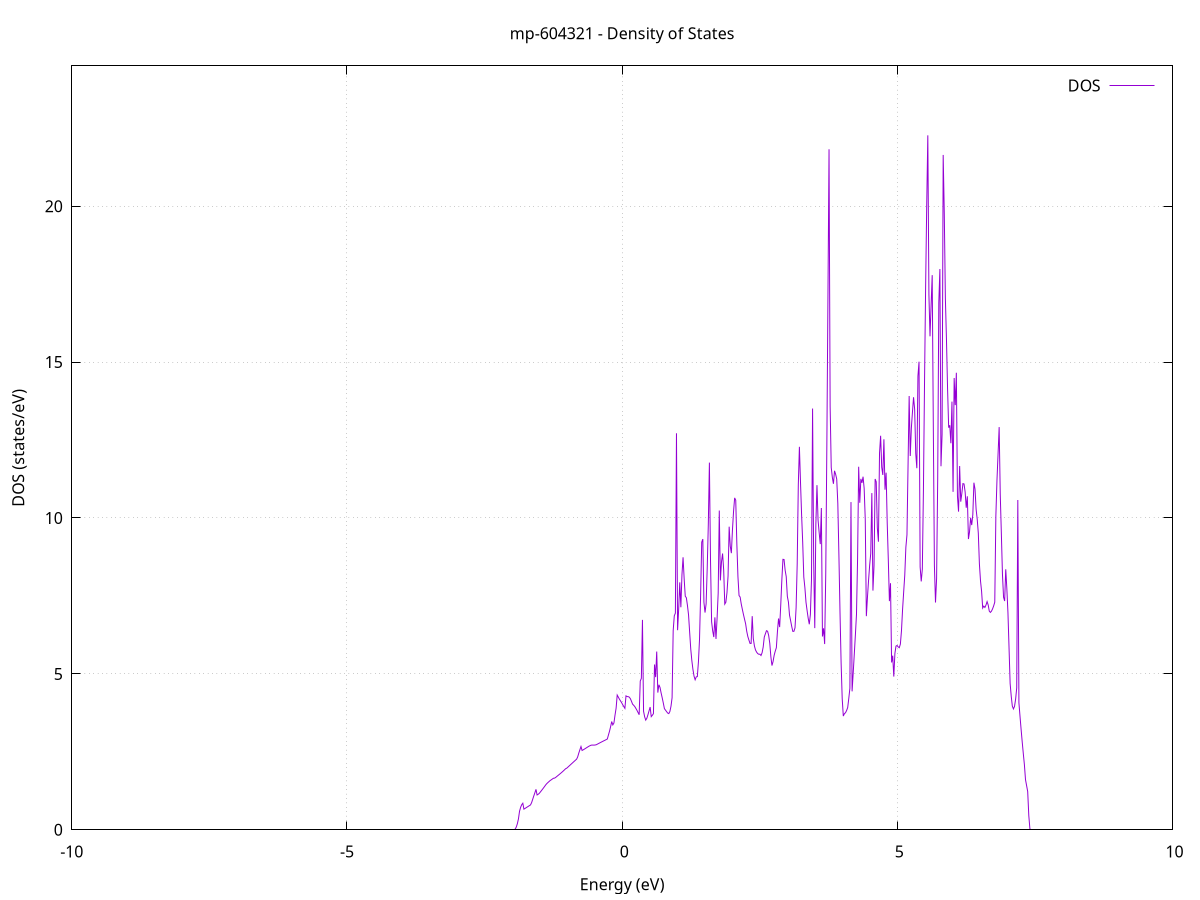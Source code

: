 set title 'mp-604321 - Density of States'
set xlabel 'Energy (eV)'
set ylabel 'DOS (states/eV)'
set grid
set xrange [-10:10]
set yrange [0:24.501]
set xzeroaxis lt -1
set terminal png size 800,600
set output 'mp-604321_dos_gnuplot.png'
plot '-' using 1:2 with lines title 'DOS'
-30.662000 0.000000
-30.642000 0.000000
-30.622100 0.000000
-30.602100 0.000000
-30.582200 0.000000
-30.562200 0.000000
-30.542300 0.000000
-30.522400 0.000000
-30.502400 0.000000
-30.482500 0.000000
-30.462500 0.000000
-30.442600 0.000000
-30.422600 0.000000
-30.402700 0.000000
-30.382800 0.000000
-30.362800 0.000000
-30.342900 0.000000
-30.322900 0.000000
-30.303000 0.000000
-30.283000 0.000000
-30.263100 0.000000
-30.243200 0.000000
-30.223200 0.000000
-30.203300 0.000000
-30.183300 0.000000
-30.163400 0.000000
-30.143400 0.000000
-30.123500 0.000000
-30.103600 0.000000
-30.083600 0.000000
-30.063700 0.000000
-30.043700 0.000000
-30.023800 0.000000
-30.003800 0.000000
-29.983900 0.000000
-29.964000 0.000000
-29.944000 0.000000
-29.924100 0.000000
-29.904100 0.000000
-29.884200 0.000000
-29.864200 0.000000
-29.844300 0.000000
-29.824400 0.000000
-29.804400 0.000000
-29.784500 0.000000
-29.764500 0.000000
-29.744600 0.000000
-29.724600 0.000000
-29.704700 0.000000
-29.684800 0.000000
-29.664800 0.000000
-29.644900 0.000000
-29.624900 0.000000
-29.605000 0.000000
-29.585000 0.000000
-29.565100 0.000000
-29.545200 0.000000
-29.525200 0.000000
-29.505300 0.000000
-29.485300 0.000000
-29.465400 0.000000
-29.445400 0.000000
-29.425500 0.000000
-29.405600 0.000000
-29.385600 0.000000
-29.365700 0.000000
-29.345700 0.000000
-29.325800 0.000000
-29.305800 0.000000
-29.285900 0.000000
-29.266000 0.000000
-29.246000 0.000000
-29.226100 0.000000
-29.206100 0.000000
-29.186200 0.000000
-29.166200 0.000000
-29.146300 0.000000
-29.126400 0.000000
-29.106400 0.000000
-29.086500 0.000000
-29.066500 0.000000
-29.046600 0.000000
-29.026600 0.000000
-29.006700 0.000000
-28.986800 0.000000
-28.966800 0.000000
-28.946900 0.000000
-28.926900 0.000000
-28.907000 0.000000
-28.887000 0.000000
-28.867100 0.000000
-28.847200 1112.908500
-28.827200 0.000000
-28.807300 0.000000
-28.787300 0.000000
-28.767400 0.000000
-28.747400 0.000000
-28.727500 0.000000
-28.707600 0.000000
-28.687600 0.000000
-28.667700 0.000000
-28.647700 0.000000
-28.627800 0.000000
-28.607800 0.000000
-28.587900 0.000000
-28.568000 0.000000
-28.548000 0.000000
-28.528100 0.000000
-28.508100 0.000000
-28.488200 0.000000
-28.468200 0.000000
-28.448300 0.000000
-28.428400 0.000000
-28.408400 0.000000
-28.388500 0.000000
-28.368500 0.000000
-28.348600 0.000000
-28.328600 0.000000
-28.308700 0.000000
-28.288800 0.000000
-28.268800 0.000000
-28.248900 0.000000
-28.228900 0.000000
-28.209000 0.000000
-28.189000 0.000000
-28.169100 0.000000
-28.149200 0.000000
-28.129200 0.000000
-28.109300 0.000000
-28.089300 0.000000
-28.069400 0.000000
-28.049400 0.000000
-28.029500 0.000000
-28.009600 0.000000
-27.989600 0.000000
-27.969700 0.000000
-27.949700 0.000000
-27.929800 0.000000
-27.909800 0.000000
-27.889900 0.000000
-27.870000 0.000000
-27.850000 0.000000
-27.830100 0.000000
-27.810100 0.000000
-27.790200 0.000000
-27.770200 0.000000
-27.750300 0.000000
-27.730400 0.000000
-27.710400 0.000000
-27.690500 0.000000
-27.670500 0.000000
-27.650600 0.000000
-27.630600 0.000000
-27.610700 0.000000
-27.590800 0.000000
-27.570800 0.000000
-27.550900 0.000000
-27.530900 0.000000
-27.511000 0.000000
-27.491000 0.000000
-27.471100 0.000000
-27.451200 0.000000
-27.431200 0.000000
-27.411300 0.000000
-27.391300 0.000000
-27.371400 0.000000
-27.351500 0.000000
-27.331500 0.000000
-27.311600 0.000000
-27.291600 0.000000
-27.271700 0.000000
-27.251700 0.000000
-27.231800 0.000000
-27.211900 0.000000
-27.191900 0.000000
-27.172000 0.000000
-27.152000 0.000000
-27.132100 0.000000
-27.112100 0.000000
-27.092200 0.000000
-27.072300 0.000000
-27.052300 0.000000
-27.032400 0.000000
-27.012400 0.000000
-26.992500 0.000000
-26.972500 0.000000
-26.952600 0.000000
-26.932700 0.000000
-26.912700 0.000000
-26.892800 0.000000
-26.872800 0.000000
-26.852900 0.000000
-26.832900 0.000000
-26.813000 0.000000
-26.793100 0.000000
-26.773100 0.000000
-26.753200 0.000000
-26.733200 0.000000
-26.713300 0.000000
-26.693300 0.000000
-26.673400 0.000000
-26.653500 0.000000
-26.633500 0.000000
-26.613600 0.000000
-26.593600 0.000000
-26.573700 0.000000
-26.553700 0.000000
-26.533800 0.000000
-26.513900 0.000000
-26.493900 0.000000
-26.474000 0.000000
-26.454000 0.000000
-26.434100 0.000000
-26.414100 0.000000
-26.394200 0.000000
-26.374300 0.000000
-26.354300 0.000000
-26.334400 0.000000
-26.314400 0.000000
-26.294500 0.000000
-26.274500 0.000000
-26.254600 0.000000
-26.234700 0.000000
-26.214700 0.000000
-26.194800 0.000000
-26.174800 0.000000
-26.154900 0.000000
-26.134900 0.000000
-26.115000 0.000000
-26.095100 0.000000
-26.075100 0.000000
-26.055200 0.000000
-26.035200 0.000000
-26.015300 0.000000
-25.995300 0.000000
-25.975400 0.000000
-25.955500 0.000000
-25.935500 0.000000
-25.915600 0.000000
-25.895600 0.000000
-25.875700 0.000000
-25.855700 0.000000
-25.835800 0.000000
-25.815900 0.000000
-25.795900 0.000000
-25.776000 0.000000
-25.756000 0.000000
-25.736100 0.000000
-25.716100 0.000000
-25.696200 0.000000
-25.676300 0.000000
-25.656300 0.000000
-25.636400 0.000000
-25.616400 0.000000
-25.596500 0.000000
-25.576500 0.000000
-25.556600 0.000000
-25.536700 0.000000
-25.516700 0.000000
-25.496800 0.000000
-25.476800 0.000000
-25.456900 0.000000
-25.436900 0.000000
-25.417000 0.000000
-25.397100 0.000000
-25.377100 0.000000
-25.357200 0.000000
-25.337200 0.000000
-25.317300 0.000000
-25.297300 0.000000
-25.277400 0.000000
-25.257500 0.000000
-25.237500 0.000000
-25.217600 0.000000
-25.197600 0.000000
-25.177700 0.000000
-25.157700 0.000000
-25.137800 0.000000
-25.117900 0.000000
-25.097900 0.000000
-25.078000 0.000000
-25.058000 0.000000
-25.038100 0.000000
-25.018100 0.000000
-24.998200 0.000000
-24.978300 0.000000
-24.958300 0.000000
-24.938400 0.000000
-24.918400 0.000000
-24.898500 0.000000
-24.878500 0.000000
-24.858600 0.000000
-24.838700 0.000000
-24.818700 0.000000
-24.798800 0.000000
-24.778800 0.000000
-24.758900 0.000000
-24.738900 0.000000
-24.719000 0.000000
-24.699100 0.000000
-24.679100 0.000000
-24.659200 0.000000
-24.639200 0.000000
-24.619300 0.000000
-24.599300 0.000000
-24.579400 0.000000
-24.559500 0.000000
-24.539500 0.000000
-24.519600 0.000000
-24.499600 0.000000
-24.479700 0.000000
-24.459700 0.000000
-24.439800 0.000000
-24.419900 0.000000
-24.399900 0.000000
-24.380000 0.000000
-24.360000 0.000000
-24.340100 0.000000
-24.320100 0.000000
-24.300200 0.000000
-24.280300 0.000000
-24.260300 0.000000
-24.240400 0.000000
-24.220400 0.000000
-24.200500 0.000000
-24.180500 0.000000
-24.160600 0.000000
-24.140700 0.000000
-24.120700 0.000000
-24.100800 0.000000
-24.080800 0.000000
-24.060900 0.000000
-24.040900 0.000000
-24.021000 0.000000
-24.001100 0.000000
-23.981100 0.000000
-23.961200 0.000000
-23.941200 0.000000
-23.921300 0.000000
-23.901300 0.000000
-23.881400 0.000000
-23.861500 0.000000
-23.841500 0.000000
-23.821600 0.000000
-23.801600 0.000000
-23.781700 0.000000
-23.761800 0.000000
-23.741800 0.000000
-23.721900 0.000000
-23.701900 0.000000
-23.682000 0.000000
-23.662000 0.000000
-23.642100 0.000000
-23.622200 0.000000
-23.602200 0.000000
-23.582300 0.000000
-23.562300 0.000000
-23.542400 0.000000
-23.522400 0.000000
-23.502500 0.000000
-23.482600 0.000000
-23.462600 0.000000
-23.442700 0.000000
-23.422700 0.000000
-23.402800 0.000000
-23.382800 0.000000
-23.362900 0.000000
-23.343000 0.000000
-23.323000 0.000000
-23.303100 0.000000
-23.283100 0.000000
-23.263200 0.000000
-23.243200 0.000000
-23.223300 0.000000
-23.203400 0.000000
-23.183400 0.000000
-23.163500 0.000000
-23.143500 0.000000
-23.123600 0.000000
-23.103600 0.000000
-23.083700 0.000000
-23.063800 0.000000
-23.043800 0.000000
-23.023900 0.000000
-23.003900 0.000000
-22.984000 0.000000
-22.964000 0.000000
-22.944100 0.000000
-22.924200 0.000000
-22.904200 0.000000
-22.884300 0.000000
-22.864300 0.000000
-22.844400 0.000000
-22.824400 0.000000
-22.804500 0.000000
-22.784600 0.000000
-22.764600 0.000000
-22.744700 0.000000
-22.724700 0.000000
-22.704800 0.000000
-22.684800 0.000000
-22.664900 0.000000
-22.645000 0.000000
-22.625000 0.000000
-22.605100 0.000000
-22.585100 0.000000
-22.565200 0.000000
-22.545200 0.000000
-22.525300 0.000000
-22.505400 0.000000
-22.485400 0.000000
-22.465500 0.000000
-22.445500 0.000000
-22.425600 0.000000
-22.405600 0.000000
-22.385700 0.000000
-22.365800 0.000000
-22.345800 0.000000
-22.325900 0.000000
-22.305900 0.000000
-22.286000 0.000000
-22.266000 0.000000
-22.246100 0.000000
-22.226200 0.000000
-22.206200 0.000000
-22.186300 0.000000
-22.166300 0.000000
-22.146400 0.000000
-22.126400 0.000000
-22.106500 0.000000
-22.086600 0.000000
-22.066600 0.000000
-22.046700 0.000000
-22.026700 0.000000
-22.006800 0.000000
-21.986800 0.000000
-21.966900 0.000000
-21.947000 0.000000
-21.927000 0.000000
-21.907100 0.000000
-21.887100 0.000000
-21.867200 0.000000
-21.847200 0.000000
-21.827300 0.000000
-21.807400 0.000000
-21.787400 0.000000
-21.767500 0.000000
-21.747500 0.000000
-21.727600 0.000000
-21.707600 0.000000
-21.687700 0.000000
-21.667800 0.000000
-21.647800 0.000000
-21.627900 0.000000
-21.607900 0.000000
-21.588000 0.000000
-21.568000 0.000000
-21.548100 0.000000
-21.528200 0.000000
-21.508200 0.000000
-21.488300 0.000000
-21.468300 0.000000
-21.448400 0.000000
-21.428400 0.000000
-21.408500 0.000000
-21.388600 0.000000
-21.368600 0.000000
-21.348700 0.000000
-21.328700 0.000000
-21.308800 0.000000
-21.288800 0.000000
-21.268900 0.000000
-21.249000 0.000000
-21.229000 0.000000
-21.209100 0.000000
-21.189100 0.000000
-21.169200 0.000000
-21.149200 0.000000
-21.129300 0.000000
-21.109400 0.000000
-21.089400 0.000000
-21.069500 0.000000
-21.049500 0.000000
-21.029600 0.000000
-21.009600 0.000000
-20.989700 0.000000
-20.969800 0.000000
-20.949800 0.000000
-20.929900 0.000000
-20.909900 0.000000
-20.890000 0.000000
-20.870000 0.000000
-20.850100 0.000000
-20.830200 0.000000
-20.810200 0.000000
-20.790300 0.000000
-20.770300 0.000000
-20.750400 0.000000
-20.730400 0.000000
-20.710500 0.000000
-20.690600 0.000000
-20.670600 0.000000
-20.650700 0.000000
-20.630700 0.000000
-20.610800 0.000000
-20.590800 0.000000
-20.570900 0.000000
-20.551000 0.000000
-20.531000 0.000000
-20.511100 0.000000
-20.491100 0.000000
-20.471200 0.000000
-20.451200 0.000000
-20.431300 0.000000
-20.411400 0.000000
-20.391400 0.000000
-20.371500 0.000000
-20.351500 0.000000
-20.331600 0.000000
-20.311600 0.000000
-20.291700 0.000000
-20.271800 0.000000
-20.251800 0.000000
-20.231900 0.000000
-20.211900 0.000000
-20.192000 0.000000
-20.172100 0.000000
-20.152100 0.000000
-20.132200 0.000000
-20.112200 0.000000
-20.092300 0.000000
-20.072300 0.000000
-20.052400 0.000000
-20.032500 0.000000
-20.012500 0.000000
-19.992600 0.000000
-19.972600 0.000000
-19.952700 0.000000
-19.932700 0.000000
-19.912800 0.000000
-19.892900 0.000000
-19.872900 0.000000
-19.853000 0.000000
-19.833000 0.000000
-19.813100 0.000000
-19.793100 0.000000
-19.773200 0.000000
-19.753300 0.000000
-19.733300 0.000000
-19.713400 0.000000
-19.693400 0.000000
-19.673500 0.000000
-19.653500 0.000000
-19.633600 0.000000
-19.613700 0.000000
-19.593700 0.000000
-19.573800 0.000000
-19.553800 0.000000
-19.533900 0.000000
-19.513900 0.000000
-19.494000 0.000000
-19.474100 0.000000
-19.454100 0.000000
-19.434200 0.000000
-19.414200 0.000000
-19.394300 0.000000
-19.374300 0.000000
-19.354400 0.000000
-19.334500 0.000000
-19.314500 0.000000
-19.294600 0.000000
-19.274600 0.000000
-19.254700 0.000000
-19.234700 0.000000
-19.214800 0.000000
-19.194900 0.000000
-19.174900 0.000000
-19.155000 0.000000
-19.135000 0.000000
-19.115100 0.000000
-19.095100 0.000000
-19.075200 0.000000
-19.055300 0.000000
-19.035300 0.000000
-19.015400 0.000000
-18.995400 0.000000
-18.975500 0.000000
-18.955500 0.000000
-18.935600 0.000000
-18.915700 0.000000
-18.895700 0.000000
-18.875800 0.000000
-18.855800 0.000000
-18.835900 0.000000
-18.815900 0.000000
-18.796000 0.000000
-18.776100 0.000000
-18.756100 0.000000
-18.736200 0.000000
-18.716200 0.000000
-18.696300 0.000000
-18.676300 0.000000
-18.656400 0.000000
-18.636500 0.000000
-18.616500 0.000000
-18.596600 0.000000
-18.576600 0.000000
-18.556700 0.000000
-18.536700 0.000000
-18.516800 0.000000
-18.496900 0.000000
-18.476900 0.000000
-18.457000 0.000000
-18.437000 0.000000
-18.417100 0.000000
-18.397100 0.000000
-18.377200 0.000000
-18.357300 0.000000
-18.337300 0.000000
-18.317400 0.000000
-18.297400 0.000000
-18.277500 0.000000
-18.257500 0.000000
-18.237600 0.000000
-18.217700 0.000000
-18.197700 0.000000
-18.177800 0.000000
-18.157800 0.000000
-18.137900 0.000000
-18.117900 0.000000
-18.098000 0.000000
-18.078100 0.000000
-18.058100 0.000000
-18.038200 0.000000
-18.018200 0.000000
-17.998300 0.000000
-17.978300 0.000000
-17.958400 0.000000
-17.938500 0.000000
-17.918500 0.000000
-17.898600 0.000000
-17.878600 0.000000
-17.858700 0.000000
-17.838700 0.000000
-17.818800 0.000000
-17.798900 0.000000
-17.778900 0.000000
-17.759000 0.000000
-17.739000 0.000000
-17.719100 0.000000
-17.699100 0.000000
-17.679200 0.000000
-17.659300 0.000000
-17.639300 0.000000
-17.619400 0.000000
-17.599400 0.000000
-17.579500 0.000000
-17.559500 0.000000
-17.539600 0.000000
-17.519700 0.000000
-17.499700 0.000000
-17.479800 0.000000
-17.459800 0.000000
-17.439900 0.000000
-17.419900 0.000000
-17.400000 0.000000
-17.380100 0.000000
-17.360100 0.000000
-17.340200 0.000000
-17.320200 0.000000
-17.300300 0.000000
-17.280300 0.000000
-17.260400 0.000000
-17.240500 0.000000
-17.220500 0.000000
-17.200600 0.000000
-17.180600 0.000000
-17.160700 0.000000
-17.140700 0.000000
-17.120800 0.000000
-17.100900 0.000000
-17.080900 0.000000
-17.061000 0.000000
-17.041000 0.000000
-17.021100 0.000000
-17.001100 0.000000
-16.981200 0.000000
-16.961300 0.000000
-16.941300 0.000000
-16.921400 0.000000
-16.901400 0.000000
-16.881500 0.000000
-16.861500 0.000000
-16.841600 0.000000
-16.821700 0.000000
-16.801700 0.000000
-16.781800 0.000000
-16.761800 0.000000
-16.741900 0.000000
-16.721900 0.000000
-16.702000 0.000000
-16.682100 0.000000
-16.662100 0.000000
-16.642200 0.000000
-16.622200 0.000000
-16.602300 0.000000
-16.582300 0.000000
-16.562400 0.000000
-16.542500 0.000000
-16.522500 0.000000
-16.502600 0.000000
-16.482600 0.000000
-16.462700 0.000000
-16.442800 0.000000
-16.422800 0.000000
-16.402900 0.000000
-16.382900 0.000000
-16.363000 0.000000
-16.343000 0.000000
-16.323100 0.000000
-16.303200 0.000000
-16.283200 0.000000
-16.263300 0.000000
-16.243300 0.000000
-16.223400 0.000000
-16.203400 0.000000
-16.183500 0.000000
-16.163600 0.000000
-16.143600 0.000000
-16.123700 0.000000
-16.103700 0.000000
-16.083800 0.000000
-16.063800 0.000000
-16.043900 0.000000
-16.024000 0.000000
-16.004000 0.000000
-15.984100 0.000000
-15.964100 0.000000
-15.944200 0.000000
-15.924200 0.000000
-15.904300 0.000000
-15.884400 0.000000
-15.864400 0.000000
-15.844500 0.000000
-15.824500 0.000000
-15.804600 0.000000
-15.784600 0.000000
-15.764700 0.000000
-15.744800 0.000000
-15.724800 0.000000
-15.704900 0.000000
-15.684900 0.000000
-15.665000 0.000000
-15.645000 0.000000
-15.625100 0.000000
-15.605200 0.000000
-15.585200 0.000000
-15.565300 0.000000
-15.545300 0.000000
-15.525400 0.000000
-15.505400 0.000000
-15.485500 0.000000
-15.465600 0.000000
-15.445600 0.000000
-15.425700 0.000000
-15.405700 0.000000
-15.385800 0.000000
-15.365800 0.000000
-15.345900 0.000000
-15.326000 0.000000
-15.306000 0.000000
-15.286100 0.000000
-15.266100 0.000000
-15.246200 0.000000
-15.226200 0.000000
-15.206300 0.000000
-15.186400 0.000000
-15.166400 0.000000
-15.146500 0.000000
-15.126500 0.000000
-15.106600 0.000000
-15.086600 0.000000
-15.066700 0.000000
-15.046800 0.000000
-15.026800 0.000000
-15.006900 0.000000
-14.986900 0.000000
-14.967000 0.000000
-14.947000 0.000000
-14.927100 0.000000
-14.907200 0.000000
-14.887200 0.000000
-14.867300 0.000000
-14.847300 0.000000
-14.827400 0.000000
-14.807400 0.000000
-14.787500 0.000000
-14.767600 0.000000
-14.747600 0.000000
-14.727700 0.000000
-14.707700 0.000000
-14.687800 0.000000
-14.667800 0.000000
-14.647900 0.000000
-14.628000 0.000000
-14.608000 0.000000
-14.588100 0.000000
-14.568100 0.000000
-14.548200 0.000000
-14.528200 0.000000
-14.508300 0.000000
-14.488400 0.000000
-14.468400 0.000000
-14.448500 0.000000
-14.428500 0.000000
-14.408600 0.000000
-14.388600 0.000000
-14.368700 0.000000
-14.348800 0.000000
-14.328800 0.000000
-14.308900 0.000000
-14.288900 0.000000
-14.269000 0.000000
-14.249000 0.000000
-14.229100 0.000000
-14.209200 0.000000
-14.189200 0.000000
-14.169300 0.000000
-14.149300 0.000000
-14.129400 0.000000
-14.109400 0.000000
-14.089500 0.000000
-14.069600 0.000000
-14.049600 0.000000
-14.029700 0.000000
-14.009700 0.000000
-13.989800 0.000000
-13.969800 0.000000
-13.949900 0.000000
-13.930000 0.000000
-13.910000 0.000000
-13.890100 0.000000
-13.870100 0.000000
-13.850200 0.000000
-13.830200 0.000000
-13.810300 0.000000
-13.790400 0.000000
-13.770400 0.000000
-13.750500 0.000000
-13.730500 0.000000
-13.710600 0.000000
-13.690600 0.000000
-13.670700 0.000000
-13.650800 0.000000
-13.630800 0.000000
-13.610900 0.000000
-13.590900 0.000000
-13.571000 0.000000
-13.551000 0.000000
-13.531100 0.000000
-13.511200 0.000000
-13.491200 0.000000
-13.471300 0.000000
-13.451300 0.000000
-13.431400 0.000000
-13.411400 0.000000
-13.391500 0.000000
-13.371600 0.000000
-13.351600 0.000000
-13.331700 0.000000
-13.311700 0.000000
-13.291800 0.000000
-13.271800 0.000000
-13.251900 0.000000
-13.232000 0.000000
-13.212000 0.000000
-13.192100 0.000000
-13.172100 0.000000
-13.152200 0.000000
-13.132200 0.000000
-13.112300 0.000000
-13.092400 0.000000
-13.072400 0.000000
-13.052500 0.000000
-13.032500 191.201600
-13.012600 111.196000
-12.992600 216.742500
-12.972700 483.228700
-12.952800 40.994000
-12.932800 0.000000
-12.912900 0.000000
-12.892900 0.000000
-12.873000 0.000000
-12.853100 0.000000
-12.833100 0.000000
-12.813200 0.000000
-12.793200 0.000000
-12.773300 0.000000
-12.753300 0.000000
-12.733400 0.000000
-12.713500 0.000000
-12.693500 0.000000
-12.673600 0.000000
-12.653600 0.000000
-12.633700 0.000000
-12.613700 0.000000
-12.593800 0.000000
-12.573900 0.000000
-12.553900 0.000000
-12.534000 0.000000
-12.514000 0.000000
-12.494100 0.000000
-12.474100 0.000000
-12.454200 0.000000
-12.434300 0.000000
-12.414300 0.000000
-12.394400 0.000000
-12.374400 0.000000
-12.354500 0.000000
-12.334500 0.000000
-12.314600 0.000000
-12.294700 0.000000
-12.274700 0.000000
-12.254800 0.000000
-12.234800 0.000000
-12.214900 0.000000
-12.194900 0.000000
-12.175000 0.000000
-12.155100 0.000000
-12.135100 0.000000
-12.115200 0.000000
-12.095200 0.000000
-12.075300 0.000000
-12.055300 0.000000
-12.035400 0.000000
-12.015500 0.000000
-11.995500 0.000000
-11.975600 0.000000
-11.955600 0.000000
-11.935700 0.000000
-11.915700 0.000000
-11.895800 0.000000
-11.875900 0.000000
-11.855900 0.000000
-11.836000 0.000000
-11.816000 0.000000
-11.796100 0.000000
-11.776100 0.000000
-11.756200 0.000000
-11.736300 0.000000
-11.716300 0.000000
-11.696400 0.000000
-11.676400 0.000000
-11.656500 0.000000
-11.636500 0.000000
-11.616600 0.000000
-11.596700 0.000000
-11.576700 0.000000
-11.556800 0.000000
-11.536800 0.000000
-11.516900 0.000000
-11.496900 0.000000
-11.477000 0.000000
-11.457100 0.000000
-11.437100 0.000000
-11.417200 0.000000
-11.397200 0.000000
-11.377300 0.000000
-11.357300 0.000000
-11.337400 0.000000
-11.317500 0.000000
-11.297500 0.000000
-11.277600 0.000000
-11.257600 0.000000
-11.237700 0.000000
-11.217700 0.000000
-11.197800 0.000000
-11.177900 0.000000
-11.157900 0.000000
-11.138000 0.000000
-11.118000 0.000000
-11.098100 0.000000
-11.078100 0.000000
-11.058200 0.000000
-11.038300 0.000000
-11.018300 0.000000
-10.998400 0.000000
-10.978400 0.000000
-10.958500 0.000000
-10.938500 0.000000
-10.918600 0.000000
-10.898700 0.000000
-10.878700 0.000000
-10.858800 0.000000
-10.838800 0.000000
-10.818900 0.000000
-10.798900 0.000000
-10.779000 0.000000
-10.759100 0.000000
-10.739100 0.000000
-10.719200 0.000000
-10.699200 0.000000
-10.679300 0.000000
-10.659300 0.000000
-10.639400 0.000000
-10.619500 0.000000
-10.599500 0.000000
-10.579600 0.000000
-10.559600 0.000000
-10.539700 0.000000
-10.519700 0.000000
-10.499800 0.000000
-10.479900 0.000000
-10.459900 0.000000
-10.440000 0.000000
-10.420000 0.000000
-10.400100 0.000000
-10.380100 0.000000
-10.360200 0.000000
-10.340300 0.000000
-10.320300 0.000000
-10.300400 0.000000
-10.280400 0.000000
-10.260500 0.000000
-10.240500 0.000000
-10.220600 0.000000
-10.200700 0.000000
-10.180700 0.000000
-10.160800 0.000000
-10.140800 0.000000
-10.120900 0.000000
-10.100900 0.000000
-10.081000 0.000000
-10.061100 0.000000
-10.041100 0.000000
-10.021200 0.000000
-10.001200 0.000000
-9.981300 0.000000
-9.961300 0.000000
-9.941400 0.000000
-9.921500 0.000000
-9.901500 0.000000
-9.881600 0.000000
-9.861600 0.000000
-9.841700 0.000000
-9.821700 0.000000
-9.801800 0.000000
-9.781900 0.000000
-9.761900 0.000000
-9.742000 0.000000
-9.722000 0.000000
-9.702100 0.000000
-9.682100 0.000000
-9.662200 0.000000
-9.642300 0.000000
-9.622300 0.000000
-9.602400 0.000000
-9.582400 0.000000
-9.562500 0.000000
-9.542500 0.000000
-9.522600 0.000000
-9.502700 0.000000
-9.482700 0.000000
-9.462800 0.000000
-9.442800 0.000000
-9.422900 0.000000
-9.402900 0.000000
-9.383000 0.000000
-9.363100 0.000000
-9.343100 0.000000
-9.323200 0.000000
-9.303200 0.000000
-9.283300 0.000000
-9.263400 0.000000
-9.243400 0.000000
-9.223500 0.000000
-9.203500 0.000000
-9.183600 0.000000
-9.163600 0.000000
-9.143700 0.000000
-9.123800 0.000000
-9.103800 0.000000
-9.083900 0.000000
-9.063900 0.000000
-9.044000 0.000000
-9.024000 0.000000
-9.004100 0.000000
-8.984200 0.000000
-8.964200 0.000000
-8.944300 0.000000
-8.924300 0.000000
-8.904400 0.000000
-8.884400 0.000000
-8.864500 0.000000
-8.844600 0.000000
-8.824600 0.000000
-8.804700 0.000000
-8.784700 0.000000
-8.764800 0.000000
-8.744800 0.000000
-8.724900 0.000000
-8.705000 0.000000
-8.685000 0.000000
-8.665100 0.000000
-8.645100 0.000000
-8.625200 0.000000
-8.605200 0.000000
-8.585300 0.000000
-8.565400 0.000000
-8.545400 0.000000
-8.525500 0.000000
-8.505500 0.000000
-8.485600 0.000000
-8.465600 0.000000
-8.445700 0.000000
-8.425800 0.000000
-8.405800 0.000000
-8.385900 0.000000
-8.365900 0.000000
-8.346000 0.000000
-8.326000 0.000000
-8.306100 0.000000
-8.286200 0.000000
-8.266200 0.000000
-8.246300 0.000000
-8.226300 0.000000
-8.206400 0.000000
-8.186400 0.000000
-8.166500 0.000000
-8.146600 0.000000
-8.126600 0.000000
-8.106700 0.000000
-8.086700 0.000000
-8.066800 0.000000
-8.046800 0.000000
-8.026900 0.000000
-8.007000 0.000000
-7.987000 0.000000
-7.967100 0.000000
-7.947100 0.000000
-7.927200 0.000000
-7.907200 0.000000
-7.887300 0.000000
-7.867400 0.000000
-7.847400 0.000000
-7.827500 0.000000
-7.807500 0.000000
-7.787600 0.000000
-7.767600 0.000000
-7.747700 0.000000
-7.727800 0.000000
-7.707800 0.000000
-7.687900 0.000000
-7.667900 0.000000
-7.648000 0.000000
-7.628000 0.000000
-7.608100 0.000000
-7.588200 0.000000
-7.568200 0.000000
-7.548300 0.000000
-7.528300 0.000000
-7.508400 0.000000
-7.488400 0.000000
-7.468500 0.000000
-7.448600 0.000000
-7.428600 0.000000
-7.408700 0.000000
-7.388700 0.000000
-7.368800 0.000000
-7.348800 0.000000
-7.328900 0.000000
-7.309000 0.000000
-7.289000 0.000000
-7.269100 0.000000
-7.249100 0.000000
-7.229200 0.000000
-7.209200 0.000000
-7.189300 0.000000
-7.169400 0.000000
-7.149400 0.000000
-7.129500 0.000000
-7.109500 0.000000
-7.089600 0.000000
-7.069600 0.000000
-7.049700 0.000000
-7.029800 0.000000
-7.009800 0.000000
-6.989900 0.000000
-6.969900 0.000000
-6.950000 0.000000
-6.930000 0.000000
-6.910100 0.000000
-6.890200 0.000000
-6.870200 0.000000
-6.850300 0.000000
-6.830300 0.000000
-6.810400 0.000000
-6.790400 0.000000
-6.770500 0.000000
-6.750600 0.000000
-6.730600 0.000000
-6.710700 0.000000
-6.690700 0.000000
-6.670800 0.000000
-6.650800 0.000000
-6.630900 0.000000
-6.611000 0.000000
-6.591000 0.000000
-6.571100 0.000000
-6.551100 0.000000
-6.531200 0.000000
-6.511200 0.000000
-6.491300 0.000000
-6.471400 0.000000
-6.451400 0.000000
-6.431500 0.000000
-6.411500 0.000000
-6.391600 0.000000
-6.371600 0.000000
-6.351700 0.000000
-6.331800 0.000000
-6.311800 0.000000
-6.291900 0.000000
-6.271900 0.000000
-6.252000 0.000000
-6.232000 0.000000
-6.212100 0.000000
-6.192200 0.000000
-6.172200 0.000000
-6.152300 0.000000
-6.132300 0.000000
-6.112400 0.000000
-6.092400 0.000000
-6.072500 0.000000
-6.052600 0.000000
-6.032600 0.000000
-6.012700 0.000000
-5.992700 0.000000
-5.972800 0.000000
-5.952800 0.000000
-5.932900 0.000000
-5.913000 0.000000
-5.893000 0.000000
-5.873100 0.000000
-5.853100 0.000000
-5.833200 0.000000
-5.813200 0.000000
-5.793300 0.000000
-5.773400 0.000000
-5.753400 0.000000
-5.733500 0.000000
-5.713500 0.000000
-5.693600 0.000000
-5.673700 0.000000
-5.653700 0.000000
-5.633800 0.000000
-5.613800 0.000000
-5.593900 0.000000
-5.573900 0.000000
-5.554000 0.000000
-5.534100 0.000000
-5.514100 0.000000
-5.494200 0.000000
-5.474200 0.000000
-5.454300 0.000000
-5.434300 0.000000
-5.414400 0.000000
-5.394500 0.000000
-5.374500 0.000000
-5.354600 0.000000
-5.334600 0.000000
-5.314700 0.000000
-5.294700 0.000000
-5.274800 0.000000
-5.254900 0.000000
-5.234900 0.000000
-5.215000 0.000000
-5.195000 0.000000
-5.175100 0.000000
-5.155100 0.000000
-5.135200 0.000000
-5.115300 0.000000
-5.095300 0.000000
-5.075400 0.000000
-5.055400 0.000000
-5.035500 0.000000
-5.015500 0.000000
-4.995600 0.000000
-4.975700 0.000000
-4.955700 0.000000
-4.935800 0.000000
-4.915800 0.000000
-4.895900 0.000000
-4.875900 0.000000
-4.856000 0.000000
-4.836100 0.000000
-4.816100 0.000000
-4.796200 0.000000
-4.776200 0.000000
-4.756300 0.000000
-4.736300 0.000000
-4.716400 0.000000
-4.696500 0.000000
-4.676500 0.000000
-4.656600 0.000000
-4.636600 0.000000
-4.616700 0.000000
-4.596700 0.000000
-4.576800 0.000000
-4.556900 0.000000
-4.536900 0.000000
-4.517000 0.000000
-4.497000 0.000000
-4.477100 0.000000
-4.457100 0.000000
-4.437200 0.000000
-4.417300 0.000000
-4.397300 0.000000
-4.377400 0.000000
-4.357400 0.000000
-4.337500 0.000000
-4.317500 0.000000
-4.297600 0.000000
-4.277700 0.000000
-4.257700 0.000000
-4.237800 0.000000
-4.217800 0.000000
-4.197900 0.000000
-4.177900 0.000000
-4.158000 0.000000
-4.138100 0.000000
-4.118100 0.000000
-4.098200 0.000000
-4.078200 0.000000
-4.058300 0.000000
-4.038300 0.000000
-4.018400 0.000000
-3.998500 0.000000
-3.978500 0.000000
-3.958600 0.000000
-3.938600 0.000000
-3.918700 0.000000
-3.898700 0.000000
-3.878800 0.000000
-3.858900 0.000000
-3.838900 0.000000
-3.819000 0.000000
-3.799000 0.000000
-3.779100 0.000000
-3.759100 0.000000
-3.739200 0.000000
-3.719300 0.000000
-3.699300 0.000000
-3.679400 0.000000
-3.659400 0.000000
-3.639500 0.000000
-3.619500 0.000000
-3.599600 0.000000
-3.579700 0.000000
-3.559700 0.000000
-3.539800 0.000000
-3.519800 0.000000
-3.499900 0.000000
-3.479900 0.000000
-3.460000 0.000000
-3.440100 0.000000
-3.420100 0.000000
-3.400200 0.000000
-3.380200 0.000000
-3.360300 0.000000
-3.340300 0.000000
-3.320400 0.000000
-3.300500 0.000000
-3.280500 0.000000
-3.260600 0.000000
-3.240600 0.000000
-3.220700 0.000000
-3.200700 0.000000
-3.180800 0.000000
-3.160900 0.000000
-3.140900 0.000000
-3.121000 0.000000
-3.101000 0.000000
-3.081100 0.000000
-3.061100 0.000000
-3.041200 0.000000
-3.021300 0.000000
-3.001300 0.000000
-2.981400 0.000000
-2.961400 0.000000
-2.941500 0.000000
-2.921500 0.000000
-2.901600 0.000000
-2.881700 0.000000
-2.861700 0.000000
-2.841800 0.000000
-2.821800 0.000000
-2.801900 0.000000
-2.781900 0.000000
-2.762000 0.000000
-2.742100 0.000000
-2.722100 0.000000
-2.702200 0.000000
-2.682200 0.000000
-2.662300 0.000000
-2.642300 0.000000
-2.622400 0.000000
-2.602500 0.000000
-2.582500 0.000000
-2.562600 0.000000
-2.542600 0.000000
-2.522700 0.000000
-2.502700 0.000000
-2.482800 0.000000
-2.462900 0.000000
-2.442900 0.000000
-2.423000 0.000000
-2.403000 0.000000
-2.383100 0.000000
-2.363100 0.000000
-2.343200 0.000000
-2.323300 0.000000
-2.303300 0.000000
-2.283400 0.000000
-2.263400 0.000000
-2.243500 0.000000
-2.223500 0.000000
-2.203600 0.000000
-2.183700 0.000000
-2.163700 0.000000
-2.143800 0.000000
-2.123800 0.000000
-2.103900 0.000000
-2.083900 0.000000
-2.064000 0.000000
-2.044100 0.000000
-2.024100 0.000000
-2.004200 0.000000
-1.984200 0.000000
-1.964300 0.000000
-1.944400 0.020500
-1.924400 0.083900
-1.904500 0.190400
-1.884500 0.346700
-1.864600 0.593400
-1.844600 0.719400
-1.824700 0.805400
-1.804800 0.851300
-1.784800 0.661700
-1.764900 0.684300
-1.744900 0.706900
-1.725000 0.729400
-1.705000 0.752000
-1.685100 0.774500
-1.665200 0.796300
-1.645200 0.870200
-1.625300 0.977300
-1.605300 1.086200
-1.585400 1.188300
-1.565400 1.296200
-1.545500 1.115900
-1.525600 1.138600
-1.505600 1.168100
-1.485700 1.212200
-1.465700 1.257200
-1.445800 1.303100
-1.425800 1.350000
-1.405900 1.397700
-1.386000 1.446400
-1.366000 1.486200
-1.346100 1.518800
-1.326100 1.550800
-1.306200 1.582000
-1.286200 1.603700
-1.266300 1.630400
-1.246400 1.653400
-1.226400 1.657400
-1.206500 1.681200
-1.186500 1.710700
-1.166600 1.739500
-1.146600 1.768400
-1.126700 1.797500
-1.106800 1.827100
-1.086800 1.857900
-1.066900 1.889700
-1.046900 1.923500
-1.027000 1.958300
-1.007000 1.975300
-0.987100 2.007300
-0.967200 2.039500
-0.947200 2.071800
-0.927300 2.104300
-0.907300 2.136700
-0.887400 2.169000
-0.867400 2.201200
-0.847500 2.233200
-0.827600 2.264400
-0.807600 2.339300
-0.787700 2.458900
-0.767700 2.567600
-0.747800 2.669700
-0.727800 2.543800
-0.707900 2.563500
-0.688000 2.585000
-0.668000 2.607500
-0.648100 2.630100
-0.628100 2.652300
-0.608200 2.674300
-0.588200 2.693600
-0.568300 2.709900
-0.548400 2.717600
-0.528400 2.715200
-0.508500 2.716200
-0.488500 2.719700
-0.468600 2.728700
-0.448600 2.747700
-0.428700 2.766400
-0.408800 2.785000
-0.388800 2.803300
-0.368900 2.821300
-0.348900 2.839200
-0.329000 2.856900
-0.309000 2.874300
-0.289100 2.892700
-0.269200 2.911500
-0.249200 3.038500
-0.229300 3.162200
-0.209300 3.310400
-0.189400 3.471800
-0.169400 3.363600
-0.149500 3.423500
-0.129600 3.676600
-0.109600 3.900700
-0.089700 4.320800
-0.069700 4.256100
-0.049800 4.189800
-0.029800 4.133700
-0.009900 4.078900
0.010000 4.012800
0.030000 3.951400
0.049900 3.894900
0.069900 4.294600
0.089800 4.273500
0.109800 4.269900
0.129700 4.253500
0.149600 4.204700
0.169600 4.121300
0.189500 4.029500
0.209500 3.993400
0.229400 3.951400
0.249400 3.892800
0.269300 3.830700
0.289200 3.759900
0.309200 3.690000
0.329100 4.770900
0.349100 4.857200
0.369000 6.732800
0.389000 3.802100
0.408900 3.623600
0.428800 3.517700
0.448800 3.577000
0.468700 3.690300
0.488700 3.814300
0.508600 3.936300
0.528600 3.628800
0.548500 3.672300
0.568400 3.724300
0.588400 5.300400
0.608300 4.896000
0.628300 5.716900
0.648200 4.399700
0.668200 4.651000
0.688100 4.565600
0.708000 4.389800
0.728000 4.231600
0.747900 4.065100
0.767900 3.885200
0.787800 3.837400
0.807800 3.788500
0.827700 3.743300
0.847600 3.725600
0.867600 3.794000
0.887500 3.961600
0.907500 4.234900
0.927400 6.386700
0.947400 6.862400
0.967300 6.949400
0.987200 12.717300
1.007200 6.402200
1.027100 7.080500
1.047100 7.935300
1.067000 7.137100
1.087000 8.185600
1.106900 8.738500
1.126800 8.049100
1.146800 7.492100
1.166700 7.441900
1.186700 7.193700
1.206600 6.888900
1.226600 6.338400
1.246500 5.797400
1.266400 5.425600
1.286400 5.141100
1.306300 4.927100
1.326300 4.811400
1.346200 4.902900
1.366200 4.913600
1.386100 5.383400
1.406000 6.107600
1.426000 7.558200
1.445900 9.225000
1.465900 9.323600
1.485800 7.299700
1.505800 6.966400
1.525700 7.243900
1.545600 8.376300
1.565600 9.787900
1.585500 11.776600
1.605500 8.658400
1.625400 6.672800
1.645300 6.377900
1.665300 6.181500
1.685200 6.813300
1.705200 6.120700
1.725100 6.782200
1.745100 7.590200
1.765000 10.239900
1.784900 7.999200
1.804900 8.588200
1.824800 8.860800
1.844800 8.336100
1.864700 7.238400
1.884700 7.299200
1.904600 7.603300
1.924500 8.138400
1.944500 9.721900
1.964400 9.096300
1.984400 8.872000
2.004300 9.615700
2.024300 10.211000
2.044200 10.644500
2.064100 10.571700
2.084100 9.173000
2.104000 8.121400
2.124000 7.513000
2.143900 7.464000
2.163900 7.243700
2.183800 7.072300
2.203700 6.908000
2.223700 6.755800
2.243600 6.607500
2.263600 6.368700
2.283500 6.198800
2.303500 6.084600
2.323400 5.977500
2.343300 5.976100
2.363300 6.850900
2.383200 6.130200
2.403200 5.897200
2.423100 5.767300
2.443100 5.698000
2.463000 5.652100
2.482900 5.629400
2.502900 5.630500
2.522800 5.590100
2.542800 5.677600
2.562700 5.859700
2.582700 6.180300
2.602600 6.284600
2.622500 6.385200
2.642500 6.367800
2.662400 6.232300
2.682400 5.982400
2.702300 5.551500
2.722300 5.266800
2.742200 5.395800
2.762100 5.597400
2.782100 5.729900
2.802000 5.839400
2.822000 6.364000
2.841900 6.775000
2.861900 6.500300
2.881800 7.210400
2.901700 8.014900
2.921700 8.674400
2.941600 8.669000
2.961600 8.324600
2.981500 8.118300
3.001500 7.489600
3.021400 7.303700
3.041300 6.883600
3.061300 6.705300
3.081200 6.522000
3.101200 6.363100
3.121100 6.365400
3.141100 6.477700
3.161000 7.127300
3.180900 8.529200
3.200900 11.066400
3.220800 12.282300
3.240800 11.147600
3.260700 10.105600
3.280700 9.219400
3.300600 8.106800
3.320500 7.765300
3.340500 7.299300
3.360400 7.032600
3.380400 6.785500
3.400300 6.591400
3.420300 6.905700
3.440200 8.016500
3.460100 13.510200
3.480100 8.628200
3.500000 6.467100
3.520000 9.804800
3.539900 11.054300
3.559900 9.930300
3.579800 9.532600
3.599700 9.162500
3.619700 10.319600
3.639600 6.199700
3.659600 6.460800
3.679500 5.957500
3.699500 8.209300
3.719400 12.308200
3.739300 17.035800
3.759300 21.826100
3.779200 13.587900
3.799200 11.618900
3.819100 11.304300
3.839100 11.097000
3.859000 11.513400
3.878900 11.404300
3.898900 11.249500
3.918800 10.464100
3.938800 8.792900
3.958700 6.959700
3.978700 5.358300
3.998600 4.204400
4.018500 3.646800
4.038500 3.722800
4.058400 3.754200
4.078400 3.825200
4.098300 3.921400
4.118300 4.218200
4.138200 4.537900
4.158100 10.511500
4.178100 4.439800
4.198000 5.020300
4.218000 5.631200
4.237900 6.245100
4.257900 6.906700
4.277800 8.671800
4.297700 11.643900
4.317700 10.488000
4.337600 11.254600
4.357600 11.126900
4.377500 11.324500
4.397500 10.946600
4.417400 9.961100
4.437300 6.851500
4.457300 7.456800
4.477200 7.994500
4.497200 8.480700
4.517100 8.864500
4.537100 10.798300
4.557000 7.670700
4.576900 8.477100
4.596900 11.250800
4.616800 11.160200
4.636800 9.680200
4.656700 9.239700
4.676700 12.078800
4.696600 12.636800
4.716500 11.627900
4.736500 11.380400
4.756400 12.524800
4.776400 10.907300
4.796300 11.452800
4.816300 9.844800
4.836200 8.661500
4.856100 7.333300
4.876100 7.908700
4.896000 5.366900
4.916000 5.584400
4.935900 4.913500
4.955900 5.653300
4.975800 5.892200
4.995700 5.910200
5.015700 5.865900
5.035600 5.840200
5.055600 5.956300
5.075500 6.385500
5.095500 7.069800
5.115400 7.627000
5.135300 8.168200
5.155300 9.061100
5.175200 9.459100
5.195200 11.715100
5.215100 13.912300
5.235000 11.988200
5.255000 12.885400
5.274900 13.392700
5.294900 13.872600
5.314800 13.491300
5.334800 12.065600
5.354700 11.596800
5.374600 14.551800
5.394600 15.013100
5.414500 8.431100
5.434500 7.964900
5.454400 8.357800
5.474400 10.893000
5.494300 14.339300
5.514200 17.408700
5.534200 20.041200
5.554100 22.273200
5.574100 17.169700
5.594000 15.826000
5.614000 16.836700
5.633900 17.788400
5.653800 12.997900
5.673800 8.480600
5.693700 7.289200
5.713700 8.056400
5.733600 11.250600
5.753600 16.902800
5.773500 17.985600
5.793400 11.660300
5.813400 12.680000
5.833300 21.643700
5.853300 19.781200
5.873200 17.040300
5.893200 15.710100
5.913100 14.136700
5.933000 12.897700
5.953000 12.973800
5.972900 12.398100
5.992900 13.733300
6.012800 10.838200
6.032800 14.490500
6.052700 13.619800
6.072600 14.658700
6.092600 10.700100
6.112500 10.204100
6.132500 11.667200
6.152400 10.523700
6.172400 10.789300
6.192300 11.103300
6.212200 11.092100
6.232200 10.832400
6.252100 10.328500
6.272100 10.696000
6.292000 9.324800
6.312000 9.556500
6.331900 10.008800
6.351800 9.773200
6.371800 10.109600
6.391700 11.131900
6.411700 10.924800
6.431600 10.280000
6.451600 9.960200
6.471500 9.514400
6.491400 8.527600
6.511400 7.984100
6.531300 7.643800
6.551300 7.111700
6.571200 7.173300
6.591200 7.131200
6.611100 7.207900
6.631000 7.318300
6.651000 7.211200
6.670900 7.014800
6.690900 6.971500
6.710800 7.011700
6.730800 7.086000
6.750700 7.182200
6.770600 7.300200
6.790600 10.075200
6.810500 11.204600
6.830500 12.053800
6.850400 12.916500
6.870400 10.755700
6.890300 9.504700
6.910200 8.197600
6.930200 7.458400
6.950100 7.336300
6.970100 8.354400
6.990000 7.735500
7.010000 6.966300
7.029900 5.834800
7.049800 4.691500
7.069800 4.284300
7.089700 3.966600
7.109700 3.875800
7.129600 3.957400
7.149600 4.191000
7.169500 4.552500
7.189400 10.577700
7.209400 4.073000
7.229300 3.638000
7.249300 3.217800
7.269200 2.819000
7.289200 2.441600
7.309100 2.085500
7.329000 1.607800
7.349000 1.417400
7.368900 1.226400
7.388900 0.456800
7.408800 0.034800
7.428800 0.000000
7.448700 0.000000
7.468600 0.000000
7.488600 0.000000
7.508500 0.000000
7.528500 0.000000
7.548400 0.000000
7.568400 0.000000
7.588300 0.000000
7.608200 0.000000
7.628200 0.000000
7.648100 0.000000
7.668100 0.000000
7.688000 0.000000
7.708000 0.000000
7.727900 0.000000
7.747800 0.000000
7.767800 0.000000
7.787700 0.000000
7.807700 0.000000
7.827600 0.000000
7.847600 0.000000
7.867500 0.000000
7.887400 0.000000
7.907400 0.000000
7.927300 0.000000
7.947300 0.000000
7.967200 0.000000
7.987200 0.000000
8.007100 0.000000
8.027000 0.000000
8.047000 0.000000
8.066900 0.000000
8.086900 0.000000
8.106800 0.000000
8.126800 0.000000
8.146700 0.000000
8.166600 0.000000
8.186600 0.000000
8.206500 0.000000
8.226500 0.000000
8.246400 0.000000
8.266400 0.000000
8.286300 0.000000
8.306200 0.000000
8.326200 0.000000
8.346100 0.000000
8.366100 0.000000
8.386000 0.000000
8.406000 0.000000
8.425900 0.000000
8.445800 0.000000
8.465800 0.000000
8.485700 0.000000
8.505700 0.000000
8.525600 0.000000
8.545600 0.000000
8.565500 0.000000
8.585400 0.000000
8.605400 0.000000
8.625300 0.000000
8.645300 0.000000
8.665200 0.000000
8.685200 0.000000
8.705100 0.000000
8.725000 0.000000
8.745000 0.000000
8.764900 0.000000
8.784900 0.000000
8.804800 0.000000
8.824800 0.000000
8.844700 0.000000
8.864600 0.000000
8.884600 0.000000
8.904500 0.000000
8.924500 0.000000
8.944400 0.000000
8.964300 0.000000
8.984300 0.000000
9.004200 0.000000
9.024200 0.000000
9.044100 0.000000
9.064100 0.000000
9.084000 0.000000
9.103900 0.000000
9.123900 0.000000
9.143800 0.000000
9.163800 0.000000
9.183700 0.000000
9.203700 0.000000
9.223600 0.000000
e
